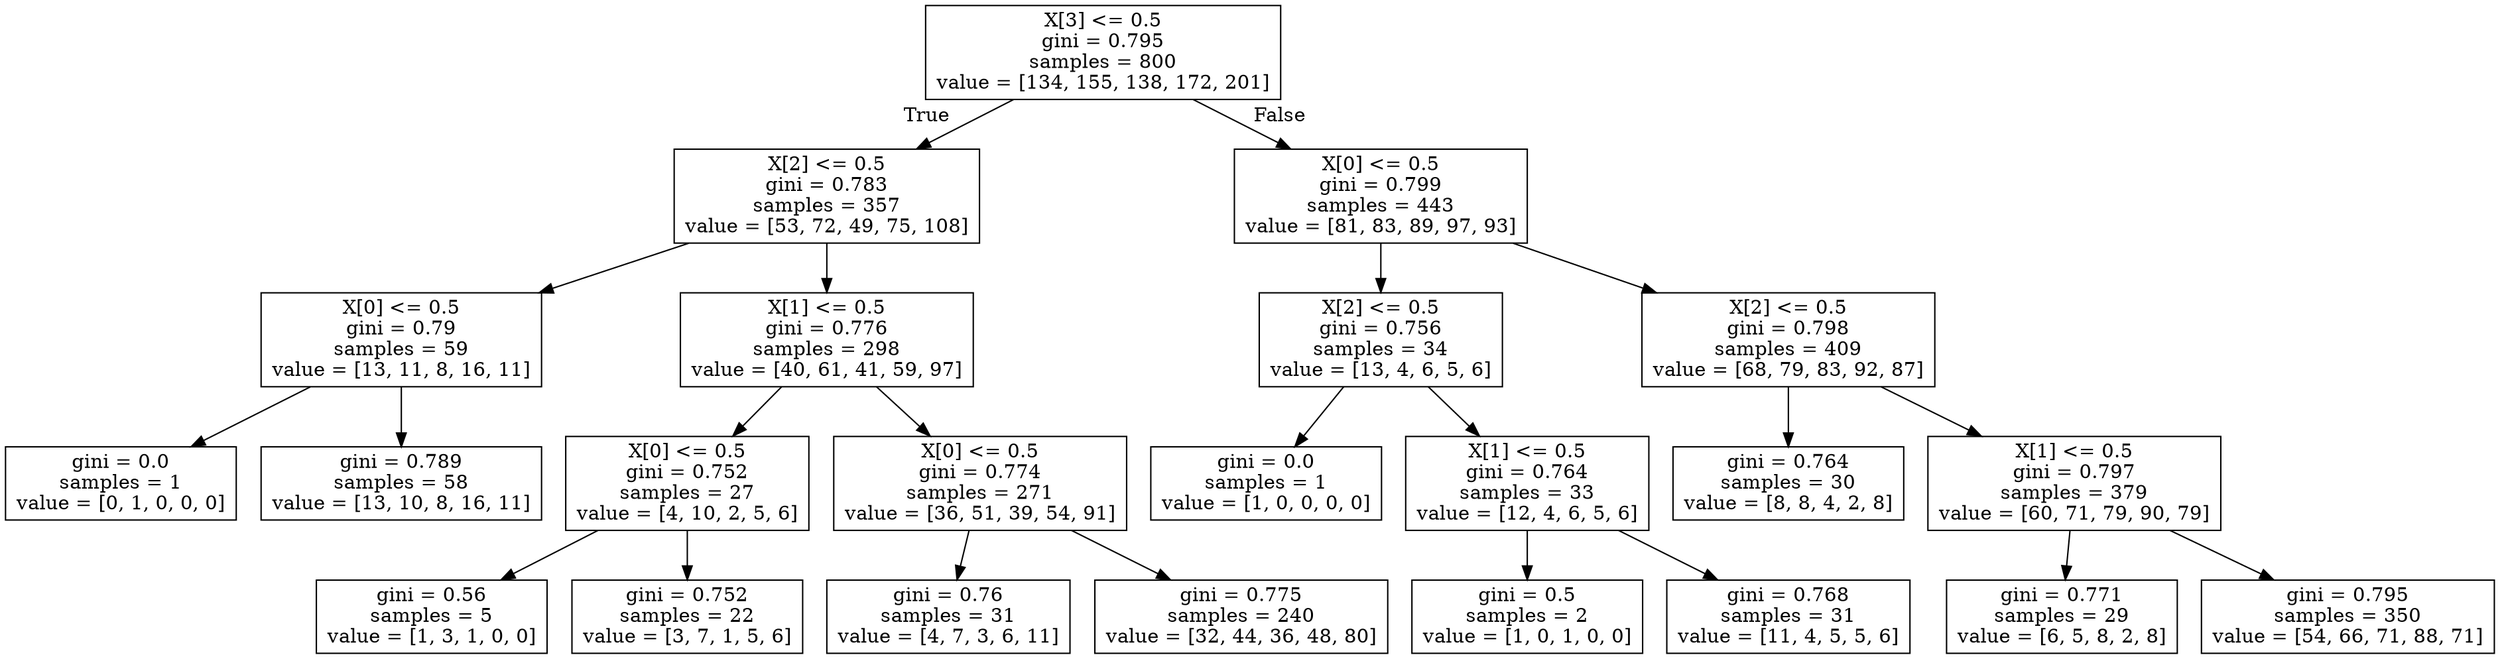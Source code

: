 digraph Tree {
node [shape=box] ;
0 [label="X[3] <= 0.5\ngini = 0.795\nsamples = 800\nvalue = [134, 155, 138, 172, 201]"] ;
1 [label="X[2] <= 0.5\ngini = 0.783\nsamples = 357\nvalue = [53, 72, 49, 75, 108]"] ;
0 -> 1 [labeldistance=2.5, labelangle=45, headlabel="True"] ;
2 [label="X[0] <= 0.5\ngini = 0.79\nsamples = 59\nvalue = [13, 11, 8, 16, 11]"] ;
1 -> 2 ;
3 [label="gini = 0.0\nsamples = 1\nvalue = [0, 1, 0, 0, 0]"] ;
2 -> 3 ;
4 [label="gini = 0.789\nsamples = 58\nvalue = [13, 10, 8, 16, 11]"] ;
2 -> 4 ;
5 [label="X[1] <= 0.5\ngini = 0.776\nsamples = 298\nvalue = [40, 61, 41, 59, 97]"] ;
1 -> 5 ;
6 [label="X[0] <= 0.5\ngini = 0.752\nsamples = 27\nvalue = [4, 10, 2, 5, 6]"] ;
5 -> 6 ;
7 [label="gini = 0.56\nsamples = 5\nvalue = [1, 3, 1, 0, 0]"] ;
6 -> 7 ;
8 [label="gini = 0.752\nsamples = 22\nvalue = [3, 7, 1, 5, 6]"] ;
6 -> 8 ;
9 [label="X[0] <= 0.5\ngini = 0.774\nsamples = 271\nvalue = [36, 51, 39, 54, 91]"] ;
5 -> 9 ;
10 [label="gini = 0.76\nsamples = 31\nvalue = [4, 7, 3, 6, 11]"] ;
9 -> 10 ;
11 [label="gini = 0.775\nsamples = 240\nvalue = [32, 44, 36, 48, 80]"] ;
9 -> 11 ;
12 [label="X[0] <= 0.5\ngini = 0.799\nsamples = 443\nvalue = [81, 83, 89, 97, 93]"] ;
0 -> 12 [labeldistance=2.5, labelangle=-45, headlabel="False"] ;
13 [label="X[2] <= 0.5\ngini = 0.756\nsamples = 34\nvalue = [13, 4, 6, 5, 6]"] ;
12 -> 13 ;
14 [label="gini = 0.0\nsamples = 1\nvalue = [1, 0, 0, 0, 0]"] ;
13 -> 14 ;
15 [label="X[1] <= 0.5\ngini = 0.764\nsamples = 33\nvalue = [12, 4, 6, 5, 6]"] ;
13 -> 15 ;
16 [label="gini = 0.5\nsamples = 2\nvalue = [1, 0, 1, 0, 0]"] ;
15 -> 16 ;
17 [label="gini = 0.768\nsamples = 31\nvalue = [11, 4, 5, 5, 6]"] ;
15 -> 17 ;
18 [label="X[2] <= 0.5\ngini = 0.798\nsamples = 409\nvalue = [68, 79, 83, 92, 87]"] ;
12 -> 18 ;
19 [label="gini = 0.764\nsamples = 30\nvalue = [8, 8, 4, 2, 8]"] ;
18 -> 19 ;
20 [label="X[1] <= 0.5\ngini = 0.797\nsamples = 379\nvalue = [60, 71, 79, 90, 79]"] ;
18 -> 20 ;
21 [label="gini = 0.771\nsamples = 29\nvalue = [6, 5, 8, 2, 8]"] ;
20 -> 21 ;
22 [label="gini = 0.795\nsamples = 350\nvalue = [54, 66, 71, 88, 71]"] ;
20 -> 22 ;
}